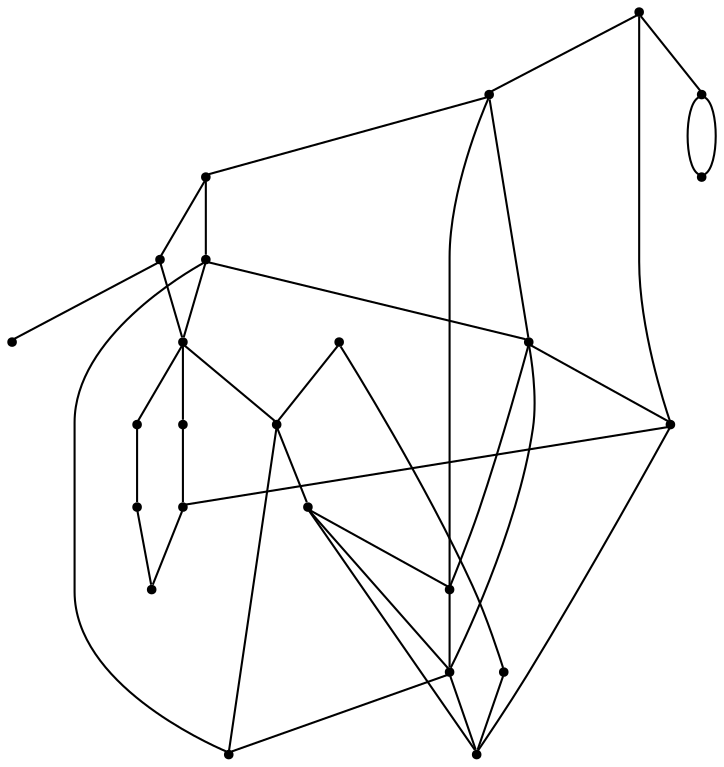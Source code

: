 graph {
  node [shape=point,comment="{\"directed\":false,\"doi\":\"10.1007/978-3-662-45803-7_12\",\"figure\":\"4\"}"]

  v0 [pos="871.4906709082309,1868.7613955282382"]
  v1 [pos="833.6717718975326,1830.9458262857406"]
  v2 [pos="909.3137691133159,1906.5770919939346"]
  v3 [pos="814.7561031307999,2001.1155698189814"]
  v4 [pos="833.6717718975326,1925.4869121863683"]
  v5 [pos="909.3137691133159,2095.65519265282"]
  v6 [pos="833.6717718975326,2020.0239269446256"]
  v7 [pos="776.9329413015575,1963.2996825184864"]
  v8 [pos="739.1118949755478,1830.9458262857406"]
  v9 [pos="644.5520816777204,1830.9458262857406"]
  v10 [pos="739.1118949755478,1925.4869121863685"]
  v11 [pos="644.5520816777205,1925.4869121863685"]
  v12 [pos="739.1118949755478,2020.0239269446258"]
  v13 [pos="644.5520816777205,2020.0239269446256"]
  v14 [pos="776.934993180633,1868.7613955282382"]
  v15 [pos="814.7580913857179,1906.5770919939346"]
  v16 [pos="814.758091385718,2001.1141067521921"]
  v17 [pos="814.758091385718,2095.65519265282"]
  v18 [pos="776.934993180633,1963.2984102864957"]
  v19 [pos="776.9349931806329,2057.839623410322"]
  v20 [pos="776.9329413015575,2057.8408320307135"]
  v21 [pos="720.1982780878906,2095.65519265282"]
  v22 [pos="682.3751798828055,1868.7613955282382"]
  v23 [pos="720.1982780878905,1906.5770919939348"]

  v0 -- v1 [id="-1",pos="871.4906709082309,1868.7613955282382 833.6717718975326,1830.9458262857406 833.6717718975326,1830.9458262857406 833.6717718975326,1830.9458262857406"]
  v13 -- v21 [id="-4",pos="644.5520816777205,2020.0239269446256 720.1982780878906,2095.65519265282 720.1982780878906,2095.65519265282 720.1982780878906,2095.65519265282"]
  v9 -- v8 [id="-5",pos="644.5520816777204,1830.9458262857406 739.1118949755478,1830.9458262857406 739.1118949755478,1830.9458262857406 739.1118949755478,1830.9458262857406"]
  v13 -- v12 [id="-8",pos="644.5520816777205,2020.0239269446256 739.1118949755478,2020.0239269446258 739.1118949755478,2020.0239269446258 739.1118949755478,2020.0239269446258"]
  v12 -- v6 [id="-9",pos="739.1118949755478,2020.0239269446258 833.6717718975326,2020.0239269446256 833.6717718975326,2020.0239269446256 833.6717718975326,2020.0239269446256"]
  v11 -- v10 [id="-11",pos="644.5520816777205,1925.4869121863685 739.1118949755478,1925.4869121863685 739.1118949755478,1925.4869121863685 739.1118949755478,1925.4869121863685"]
  v10 -- v4 [id="-12",pos="739.1118949755478,1925.4869121863685 833.6717718975326,1925.4869121863683 833.6717718975326,1925.4869121863683 833.6717718975326,1925.4869121863683"]
  v8 -- v1 [id="-15",pos="739.1118949755478,1830.9458262857406 833.6717718975326,1830.9458262857406 833.6717718975326,1830.9458262857406 833.6717718975326,1830.9458262857406"]
  v11 -- v7 [id="-17",pos="644.5520816777205,1925.4869121863685 776.9329413015575,1963.2996825184864 776.9329413015575,1963.2996825184864 776.9329413015575,1963.2996825184864"]
  v9 -- v22 [id="-18",pos="644.5520816777204,1830.9458262857406 682.3751798828055,1868.7613955282382 682.3751798828055,1868.7613955282382 682.3751798828055,1868.7613955282382"]
  v22 -- v23 [id="-19",pos="682.3751798828055,1868.7613955282382 720.1982780878905,1906.5770919939348 720.1982780878905,1906.5770919939348 720.1982780878905,1906.5770919939348"]
  v13 -- v11 [id="-21",pos="644.5520816777205,2020.0239269446256 644.5520816777205,1925.4869121863685 644.5520816777205,1925.4869121863685 644.5520816777205,1925.4869121863685"]
  v11 -- v9 [id="-22",pos="644.5520816777205,1925.4869121863685 644.5520816777204,1830.9458262857406 644.5520816777204,1830.9458262857406 644.5520816777204,1830.9458262857406"]
  v2 -- v0 [id="-27",pos="909.3137691133159,1906.5770919939346 871.4906709082309,1868.7613955282382 871.4906709082309,1868.7613955282382 871.4906709082309,1868.7613955282382"]
  v3 -- v4 [id="-28",pos="814.7561031307999,2001.1155698189814 833.6717718975326,1925.4869121863683 833.6717718975326,1925.4869121863683 833.6717718975326,1925.4869121863683"]
  v5 -- v6 [id="-30",pos="909.3137691133159,2095.65519265282 833.6717718975326,2020.0239269446256 833.6717718975326,2020.0239269446256 833.6717718975326,2020.0239269446256"]
  v21 -- v20 [id="-31",pos="720.1982780878906,2095.65519265282 681.7871813263654,2058.427394589984 681.7871813263654,2058.427394589984 681.7871813263654,2058.427394589984 682.3751321646874,2057.839623410322 682.3751321646874,2057.839623410322 682.3751321646874,2057.839623410322 683.2091176195869,2057.0100009292455 683.2091176195869,2057.0100009292455 683.2091176195869,2057.0100009292455 704.0116084914564,2057.0100009292455 704.0116084914564,2057.0100009292455 704.0116084914564,2057.0100009292455 706.3591490262005,2057.0100009292455 706.3591490262005,2057.0100009292455 706.3591490262005,2057.0100009292455 776.9329413015575,2057.8408320307135 776.9329413015575,2057.8408320307135 776.9329413015575,2057.8408320307135"]
  v2 -- v5 [id="-32",pos="909.3137691133159,1906.5770919939346 909.3137691133159,2095.65519265282 909.3137691133159,2095.65519265282 909.3137691133159,2095.65519265282"]
  v0 -- v3 [id="-35",pos="871.4906709082309,1868.7613955282382 814.7561031307999,2001.1155698189814 814.7561031307999,2001.1155698189814 814.7561031307999,2001.1155698189814"]
  v22 -- v14 [id="-37",pos="682.3751798828055,1868.7613955282382 776.934993180633,1868.7613955282382 776.934993180633,1868.7613955282382 776.934993180633,1868.7613955282382"]
  v14 -- v0 [id="-42",pos="776.934993180633,1868.7613955282382 871.4906709082309,1868.7613955282382 871.4906709082309,1868.7613955282382 871.4906709082309,1868.7613955282382"]
  v20 -- v21 [id="-51",pos="776.9329413015575,2057.8408320307135 720.1982780878906,2095.65519265282 720.1982780878906,2095.65519265282 720.1982780878906,2095.65519265282"]
  v3 -- v7 [id="-56",pos="814.7561031307999,2001.1155698189814 776.9329413015575,1963.2996825184864 776.9329413015575,1963.2996825184864 776.9329413015575,1963.2996825184864"]
  v8 -- v10 [id="-74",pos="739.1118949755478,1830.9458262857406 739.1118949755478,1925.4869121863685 739.1118949755478,1925.4869121863685 739.1118949755478,1925.4869121863685"]
  v10 -- v12 [id="-75",pos="739.1118949755478,1925.4869121863685 739.1118949755478,2020.0239269446258 739.1118949755478,2020.0239269446258 739.1118949755478,2020.0239269446258"]
  v14 -- v15 [id="-79",pos="776.934993180633,1868.7613955282382 814.7580913857179,1906.5770919939346 814.7580913857179,1906.5770919939346 814.7580913857179,1906.5770919939346"]
  v8 -- v14 [id="-83",pos="739.1118949755478,1830.9458262857406 776.934993180633,1868.7613955282382 776.934993180633,1868.7613955282382 776.934993180633,1868.7613955282382"]
  v12 -- v19 [id="-84",pos="739.1118949755478,2020.0239269446258 776.9349931806329,2057.839623410322 776.9349931806329,2057.839623410322 776.9349931806329,2057.839623410322"]
  v19 -- v17 [id="-85",pos="776.9349931806329,2057.839623410322 814.758091385718,2095.65519265282 814.758091385718,2095.65519265282 814.758091385718,2095.65519265282"]
  v10 -- v7 [id="-86",pos="739.1118949755478,1925.4869121863685 776.9329413015575,1963.2996825184864 776.9329413015575,1963.2996825184864 776.9329413015575,1963.2996825184864"]
  v14 -- v18 [id="-105",pos="776.934993180633,1868.7613955282382 776.934993180633,1963.2984102864957 776.934993180633,1963.2984102864957 776.934993180633,1963.2984102864957"]
  v18 -- v19 [id="-106",pos="776.934993180633,1963.2984102864957 776.9349931806329,2057.839623410322 776.9349931806329,2057.839623410322 776.9349931806329,2057.839623410322"]
  v15 -- v16 [id="-108",pos="814.7580913857179,1906.5770919939346 814.758091385718,2001.1141067521921 814.758091385718,2001.1141067521921 814.758091385718,2001.1141067521921"]
  v16 -- v17 [id="-109",pos="814.758091385718,2001.1141067521921 814.758091385718,2095.65519265282 814.758091385718,2095.65519265282 814.758091385718,2095.65519265282"]
  v3 -- v6 [id="-131",pos="814.7561031307999,2001.1155698189814 833.6717718975326,2020.0239269446256 833.6717718975326,2020.0239269446256 833.6717718975326,2020.0239269446256"]
  v7 -- v4 [id="-137",pos="776.9329413015575,1963.2996825184864 833.6717718975326,1925.4869121863683 833.6717718975326,1925.4869121863683 833.6717718975326,1925.4869121863683"]
  v4 -- v1 [id="-146",pos="833.6717718975326,1925.4869121863683 833.6717718975326,1830.9458262857406 833.6717718975326,1830.9458262857406 833.6717718975326,1830.9458262857406"]
  v4 -- v6 [id="-160",pos="833.6717718975326,1925.4869121863683 833.6717718975326,2020.0239269446256 833.6717718975326,2020.0239269446256 833.6717718975326,2020.0239269446256"]
}